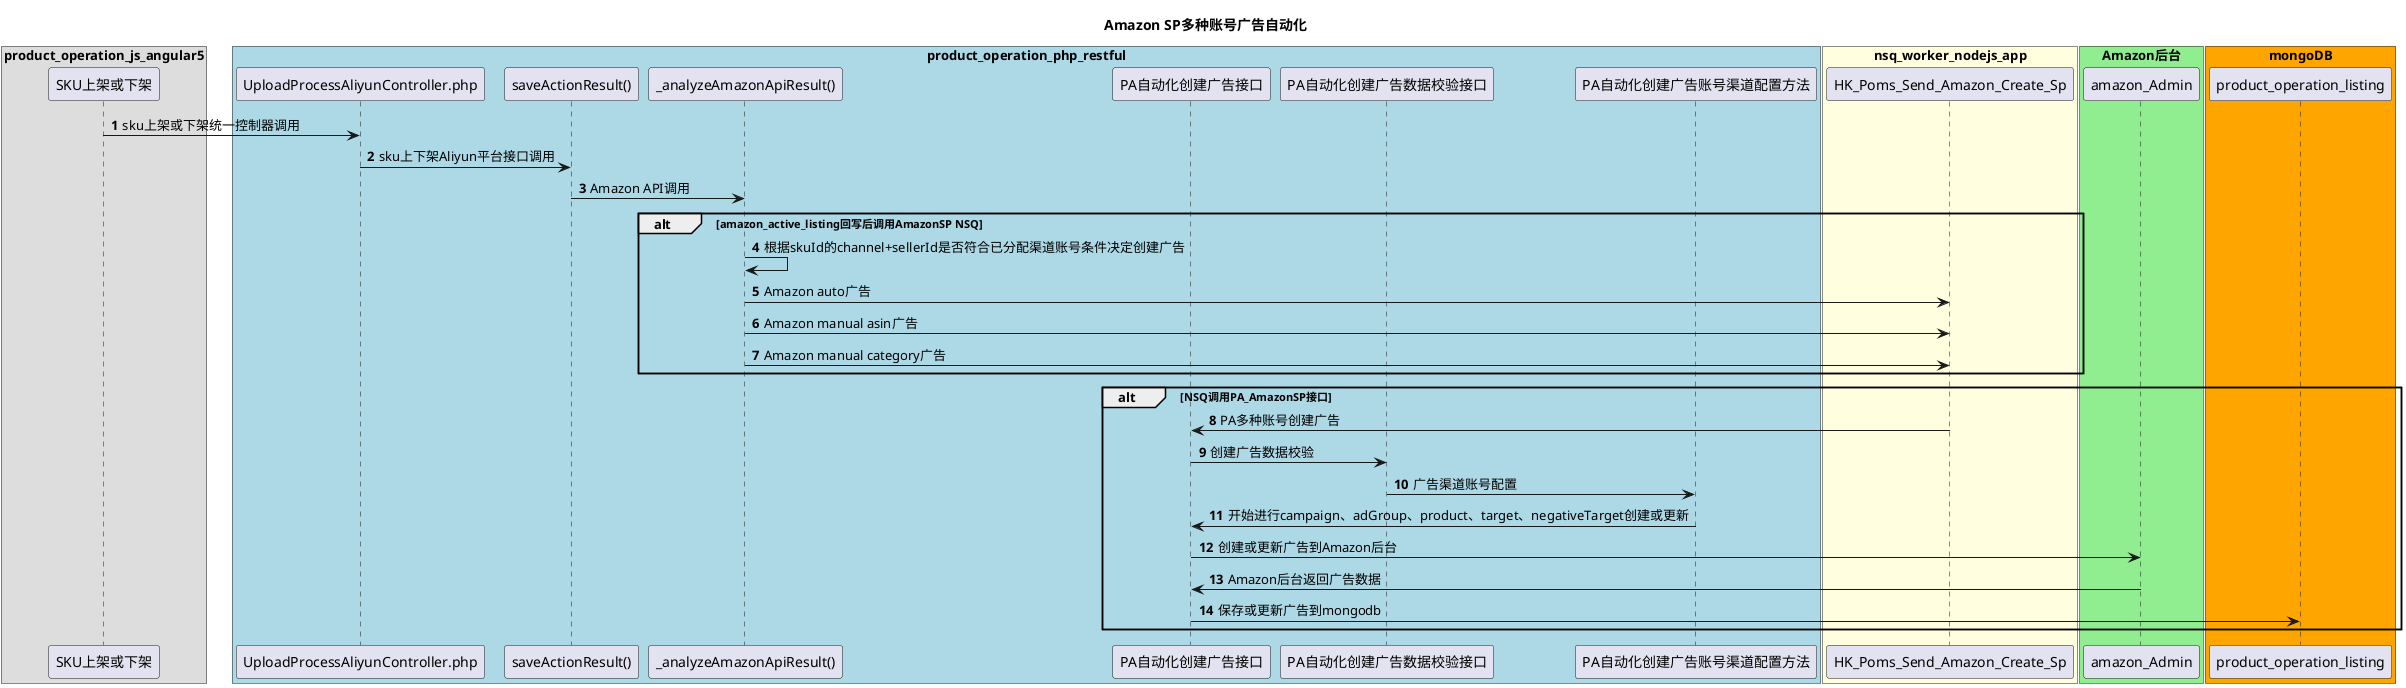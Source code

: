 @startuml
title Amazon SP多种账号广告自动化
autonumber

box "product_operation_js_angular5"
participant "SKU上架或下架" as sku_upload_or_download
end box

box "product_operation_php_restful" #lightBlue
participant "UploadProcessAliyunController.php" as upload_process_aliyun_controller
participant "saveActionResult()" as saveActionResult
participant "_analyzeAmazonApiResult()" as _analyzeAmazonApiResult
participant "PA自动化创建广告接口" as paAutoAmazonSP
participant "PA自动化创建广告数据校验接口" as paAutoAmazonSPValidate
participant "PA自动化创建广告账号渠道配置方法" as paAutoAmazonSPConfig
end box

box "nsq_worker_nodejs_app" #lightYellow
participant "HK_Poms_Send_Amazon_Create_Sp" as HK_Poms_Send_Amazon_Create_Sp
end box

box "Amazon后台" #lightGreen
participant "amazon_Admin" as Amazon后台
end box

box "mongoDB" #orange
participant "product_operation_listing" as db
end box

sku_upload_or_download -> upload_process_aliyun_controller : sku上架或下架统一控制器调用
upload_process_aliyun_controller -> saveActionResult : sku上下架Aliyun平台接口调用
saveActionResult -> _analyzeAmazonApiResult : Amazon API调用

alt amazon_active_listing回写后调用AmazonSP NSQ
_analyzeAmazonApiResult -> _analyzeAmazonApiResult : 根据skuId的channel+sellerId是否符合已分配渠道账号条件决定创建广告
_analyzeAmazonApiResult -> HK_Poms_Send_Amazon_Create_Sp : Amazon auto广告
_analyzeAmazonApiResult -> HK_Poms_Send_Amazon_Create_Sp : Amazon manual asin广告
_analyzeAmazonApiResult -> HK_Poms_Send_Amazon_Create_Sp : Amazon manual category广告
end

alt NSQ调用PA_AmazonSP接口
HK_Poms_Send_Amazon_Create_Sp -> paAutoAmazonSP : PA多种账号创建广告
paAutoAmazonSP -> paAutoAmazonSPValidate : 创建广告数据校验
paAutoAmazonSPValidate -> paAutoAmazonSPConfig : 广告渠道账号配置
paAutoAmazonSPConfig -> paAutoAmazonSP : 开始进行campaign、adGroup、product、target、negativeTarget创建或更新
paAutoAmazonSP -> Amazon后台 : 创建或更新广告到Amazon后台
Amazon后台 -> paAutoAmazonSP : Amazon后台返回广告数据
paAutoAmazonSP -> db : 保存或更新广告到mongodb
end


@enduml